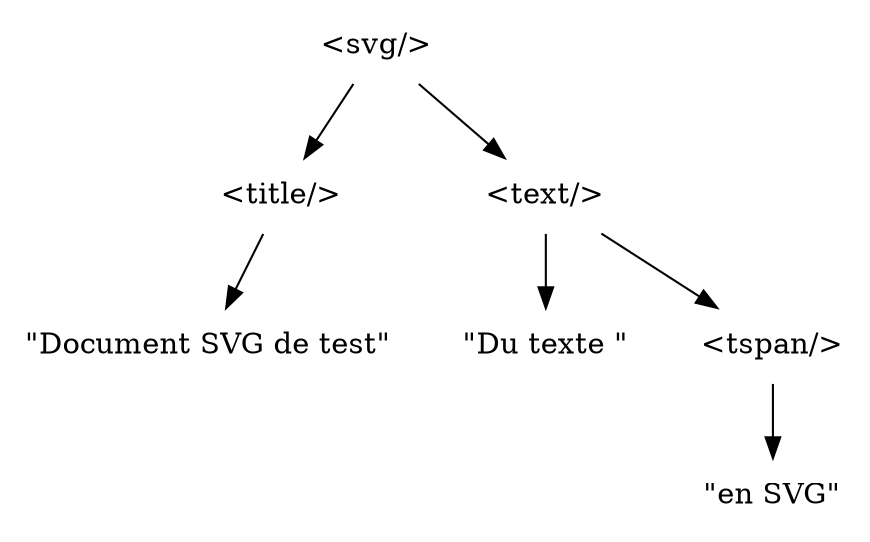 digraph svg {
	node[shape=none]
	"<svg/>" -> "<title/>"
	"<svg/>" -> "<text/>"
	"<title/>" -> "\"Document SVG de test\""
	"<text/>" -> "\"Du texte \""
	"<text/>" -> "<tspan/>"
	"<tspan/>" -> "\"en SVG\""
}
